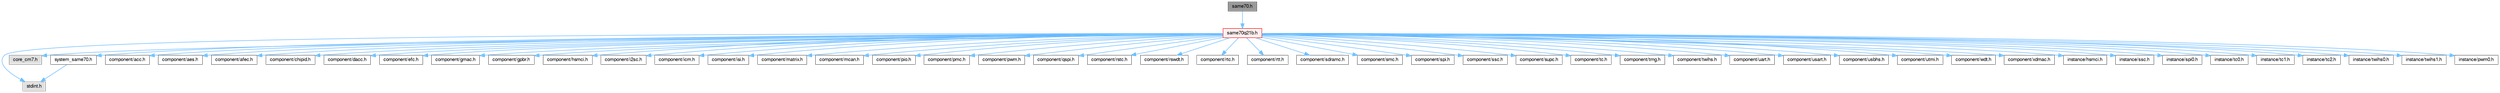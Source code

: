 digraph "same70.h"
{
 // LATEX_PDF_SIZE
  bgcolor="transparent";
  edge [fontname=FreeSans,fontsize=10,labelfontname=FreeSans,labelfontsize=10];
  node [fontname=FreeSans,fontsize=10,shape=box,height=0.2,width=0.4];
  Node1 [label="same70.h",height=0.2,width=0.4,color="gray40", fillcolor="grey60", style="filled", fontcolor="black",tooltip="Copyright (c) 2015-2018 Microchip Technology Inc."];
  Node1 -> Node2 [color="steelblue1",style="solid"];
  Node2 [label="same70q21b.h",height=0.2,width=0.4,color="red", fillcolor="#FFF0F0", style="filled",URL="$same70q21b_8h.html",tooltip="Copyright (c) 2017-2019 Microchip Technology Inc."];
  Node2 -> Node3 [color="steelblue1",style="solid"];
  Node3 [label="stdint.h",height=0.2,width=0.4,color="grey60", fillcolor="#E0E0E0", style="filled",tooltip=" "];
  Node2 -> Node4 [color="steelblue1",style="solid"];
  Node4 [label="core_cm7.h",height=0.2,width=0.4,color="grey60", fillcolor="#E0E0E0", style="filled",tooltip=" "];
  Node2 -> Node5 [color="steelblue1",style="solid"];
  Node5 [label="system_same70.h",height=0.2,width=0.4,color="grey40", fillcolor="white", style="filled",URL="$system__same70_8h.html",tooltip="Copyright (c) 2015-2018 Microchip Technology Inc."];
  Node5 -> Node3 [color="steelblue1",style="solid"];
  Node2 -> Node6 [color="steelblue1",style="solid"];
  Node6 [label="component/acc.h",height=0.2,width=0.4,color="grey40", fillcolor="white", style="filled",URL="$component_2acc_8h.html",tooltip="Copyright (c) 2015-2018 Microchip Technology Inc."];
  Node2 -> Node7 [color="steelblue1",style="solid"];
  Node7 [label="component/aes.h",height=0.2,width=0.4,color="grey40", fillcolor="white", style="filled",URL="$component_2aes_8h.html",tooltip="Copyright (c) 2015-2018 Microchip Technology Inc."];
  Node2 -> Node8 [color="steelblue1",style="solid"];
  Node8 [label="component/afec.h",height=0.2,width=0.4,color="grey40", fillcolor="white", style="filled",URL="$afec_8h.html",tooltip="Copyright (c) 2015-2018 Microchip Technology Inc."];
  Node2 -> Node9 [color="steelblue1",style="solid"];
  Node9 [label="component/chipid.h",height=0.2,width=0.4,color="grey40", fillcolor="white", style="filled",URL="$component_2chipid_8h.html",tooltip="Copyright (c) 2015-2018 Microchip Technology Inc."];
  Node2 -> Node10 [color="steelblue1",style="solid"];
  Node10 [label="component/dacc.h",height=0.2,width=0.4,color="grey40", fillcolor="white", style="filled",URL="$component_2dacc_8h.html",tooltip="Copyright (c) 2015-2018 Microchip Technology Inc."];
  Node2 -> Node11 [color="steelblue1",style="solid"];
  Node11 [label="component/efc.h",height=0.2,width=0.4,color="grey40", fillcolor="white", style="filled",URL="$utils_2cmsis_2same70_2include_2component_2efc_8h.html",tooltip="Copyright (c) 2015-2018 Microchip Technology Inc."];
  Node2 -> Node12 [color="steelblue1",style="solid"];
  Node12 [label="component/gmac.h",height=0.2,width=0.4,color="grey40", fillcolor="white", style="filled",URL="$component_2gmac_8h.html",tooltip="Copyright (c) 2015-2018 Microchip Technology Inc."];
  Node2 -> Node13 [color="steelblue1",style="solid"];
  Node13 [label="component/gpbr.h",height=0.2,width=0.4,color="grey40", fillcolor="white", style="filled",URL="$component_2gpbr_8h.html",tooltip="Copyright (c) 2015-2018 Microchip Technology Inc."];
  Node2 -> Node14 [color="steelblue1",style="solid"];
  Node14 [label="component/hsmci.h",height=0.2,width=0.4,color="grey40", fillcolor="white", style="filled",URL="$component_2hsmci_8h.html",tooltip="Copyright (c) 2015-2018 Microchip Technology Inc."];
  Node2 -> Node15 [color="steelblue1",style="solid"];
  Node15 [label="component/i2sc.h",height=0.2,width=0.4,color="grey40", fillcolor="white", style="filled",URL="$i2sc_8h.html",tooltip="Copyright (c) 2017-2018 Microchip Technology Inc."];
  Node2 -> Node16 [color="steelblue1",style="solid"];
  Node16 [label="component/icm.h",height=0.2,width=0.4,color="grey40", fillcolor="white", style="filled",URL="$component_2icm_8h.html",tooltip="Copyright (c) 2015-2018 Microchip Technology Inc."];
  Node2 -> Node17 [color="steelblue1",style="solid"];
  Node17 [label="component/isi.h",height=0.2,width=0.4,color="grey40", fillcolor="white", style="filled",URL="$component_2isi_8h.html",tooltip="Copyright (c) 2015-2018 Microchip Technology Inc."];
  Node2 -> Node18 [color="steelblue1",style="solid"];
  Node18 [label="component/matrix.h",height=0.2,width=0.4,color="grey40", fillcolor="white", style="filled",URL="$component_2matrix_8h.html",tooltip="Copyright (c) 2015-2018 Microchip Technology Inc."];
  Node2 -> Node19 [color="steelblue1",style="solid"];
  Node19 [label="component/mcan.h",height=0.2,width=0.4,color="grey40", fillcolor="white", style="filled",URL="$mcan_8h.html",tooltip="Copyright (c) 2015-2018 Microchip Technology Inc."];
  Node2 -> Node20 [color="steelblue1",style="solid"];
  Node20 [label="component/pio.h",height=0.2,width=0.4,color="grey40", fillcolor="white", style="filled",URL="$utils_2cmsis_2same70_2include_2component_2pio_8h.html",tooltip="Copyright (c) 2015-2018 Microchip Technology Inc."];
  Node2 -> Node21 [color="steelblue1",style="solid"];
  Node21 [label="component/pmc.h",height=0.2,width=0.4,color="grey40", fillcolor="white", style="filled",URL="$utils_2cmsis_2same70_2include_2component_2pmc_8h.html",tooltip="Copyright (c) 2015-2018 Microchip Technology Inc."];
  Node2 -> Node22 [color="steelblue1",style="solid"];
  Node22 [label="component/pwm.h",height=0.2,width=0.4,color="grey40", fillcolor="white", style="filled",URL="$pwm_8h.html",tooltip="Copyright (c) 2015-2018 Microchip Technology Inc."];
  Node2 -> Node23 [color="steelblue1",style="solid"];
  Node23 [label="component/qspi.h",height=0.2,width=0.4,color="grey40", fillcolor="white", style="filled",URL="$component_2qspi_8h.html",tooltip="Copyright (c) 2015-2018 Microchip Technology Inc."];
  Node2 -> Node24 [color="steelblue1",style="solid"];
  Node24 [label="component/rstc.h",height=0.2,width=0.4,color="grey40", fillcolor="white", style="filled",URL="$component_2rstc_8h.html",tooltip="Copyright (c) 2015-2018 Microchip Technology Inc."];
  Node2 -> Node25 [color="steelblue1",style="solid"];
  Node25 [label="component/rswdt.h",height=0.2,width=0.4,color="grey40", fillcolor="white", style="filled",URL="$component_2rswdt_8h.html",tooltip="Copyright (c) 2015-2018 Microchip Technology Inc."];
  Node2 -> Node26 [color="steelblue1",style="solid"];
  Node26 [label="component/rtc.h",height=0.2,width=0.4,color="grey40", fillcolor="white", style="filled",URL="$component_2rtc_8h.html",tooltip="Copyright (c) 2015-2018 Microchip Technology Inc."];
  Node2 -> Node27 [color="steelblue1",style="solid"];
  Node27 [label="component/rtt.h",height=0.2,width=0.4,color="grey40", fillcolor="white", style="filled",URL="$utils_2cmsis_2same70_2include_2component_2rtt_8h.html",tooltip="Copyright (c) 2015-2018 Microchip Technology Inc."];
  Node2 -> Node28 [color="steelblue1",style="solid"];
  Node28 [label="component/sdramc.h",height=0.2,width=0.4,color="grey40", fillcolor="white", style="filled",URL="$component_2sdramc_8h.html",tooltip="Copyright (c) 2015-2018 Microchip Technology Inc."];
  Node2 -> Node29 [color="steelblue1",style="solid"];
  Node29 [label="component/smc.h",height=0.2,width=0.4,color="grey40", fillcolor="white", style="filled",URL="$component_2smc_8h.html",tooltip="Copyright (c) 2015-2018 Microchip Technology Inc."];
  Node2 -> Node30 [color="steelblue1",style="solid"];
  Node30 [label="component/spi.h",height=0.2,width=0.4,color="grey40", fillcolor="white", style="filled",URL="$utils_2cmsis_2same70_2include_2component_2spi_8h.html",tooltip="Copyright (c) 2015-2018 Microchip Technology Inc."];
  Node2 -> Node31 [color="steelblue1",style="solid"];
  Node31 [label="component/ssc.h",height=0.2,width=0.4,color="grey40", fillcolor="white", style="filled",URL="$component_2ssc_8h.html",tooltip="Copyright (c) 2015-2018 Microchip Technology Inc."];
  Node2 -> Node32 [color="steelblue1",style="solid"];
  Node32 [label="component/supc.h",height=0.2,width=0.4,color="grey40", fillcolor="white", style="filled",URL="$component_2supc_8h.html",tooltip="Copyright (c) 2015-2018 Microchip Technology Inc."];
  Node2 -> Node33 [color="steelblue1",style="solid"];
  Node33 [label="component/tc.h",height=0.2,width=0.4,color="grey40", fillcolor="white", style="filled",URL="$tc_8h.html",tooltip="Copyright (c) 2015-2018 Microchip Technology Inc."];
  Node2 -> Node34 [color="steelblue1",style="solid"];
  Node34 [label="component/trng.h",height=0.2,width=0.4,color="grey40", fillcolor="white", style="filled",URL="$component_2trng_8h.html",tooltip="Copyright (c) 2015-2018 Microchip Technology Inc."];
  Node2 -> Node35 [color="steelblue1",style="solid"];
  Node35 [label="component/twihs.h",height=0.2,width=0.4,color="grey40", fillcolor="white", style="filled",URL="$utils_2cmsis_2same70_2include_2component_2twihs_8h.html",tooltip="Copyright (c) 2015-2018 Microchip Technology Inc."];
  Node2 -> Node36 [color="steelblue1",style="solid"];
  Node36 [label="component/uart.h",height=0.2,width=0.4,color="grey40", fillcolor="white", style="filled",URL="$utils_2cmsis_2same70_2include_2component_2uart_8h.html",tooltip="Copyright (c) 2015-2018 Microchip Technology Inc."];
  Node2 -> Node37 [color="steelblue1",style="solid"];
  Node37 [label="component/usart.h",height=0.2,width=0.4,color="grey40", fillcolor="white", style="filled",URL="$utils_2cmsis_2same70_2include_2component_2usart_8h.html",tooltip="Copyright (c) 2015-2018 Microchip Technology Inc."];
  Node2 -> Node38 [color="steelblue1",style="solid"];
  Node38 [label="component/usbhs.h",height=0.2,width=0.4,color="grey40", fillcolor="white", style="filled",URL="$component_2usbhs_8h.html",tooltip="Copyright (c) 2015-2018 Microchip Technology Inc."];
  Node2 -> Node39 [color="steelblue1",style="solid"];
  Node39 [label="component/utmi.h",height=0.2,width=0.4,color="grey40", fillcolor="white", style="filled",URL="$component_2utmi_8h.html",tooltip="Copyright (c) 2015-2018 Microchip Technology Inc."];
  Node2 -> Node40 [color="steelblue1",style="solid"];
  Node40 [label="component/wdt.h",height=0.2,width=0.4,color="grey40", fillcolor="white", style="filled",URL="$component_2wdt_8h.html",tooltip="Copyright (c) 2015-2018 Microchip Technology Inc."];
  Node2 -> Node41 [color="steelblue1",style="solid"];
  Node41 [label="component/xdmac.h",height=0.2,width=0.4,color="grey40", fillcolor="white", style="filled",URL="$component_2xdmac_8h.html",tooltip="Copyright (c) 2015-2018 Microchip Technology Inc."];
  Node2 -> Node42 [color="steelblue1",style="solid"];
  Node42 [label="instance/hsmci.h",height=0.2,width=0.4,color="grey40", fillcolor="white", style="filled",URL="$instance_2hsmci_8h.html",tooltip="Copyright (c) 2015-2018 Microchip Technology Inc."];
  Node2 -> Node43 [color="steelblue1",style="solid"];
  Node43 [label="instance/ssc.h",height=0.2,width=0.4,color="grey40", fillcolor="white", style="filled",URL="$instance_2ssc_8h.html",tooltip="Copyright (c) 2015-2018 Microchip Technology Inc."];
  Node2 -> Node44 [color="steelblue1",style="solid"];
  Node44 [label="instance/spi0.h",height=0.2,width=0.4,color="grey40", fillcolor="white", style="filled",URL="$spi0_8h.html",tooltip="Copyright (c) 2015-2018 Microchip Technology Inc."];
  Node2 -> Node45 [color="steelblue1",style="solid"];
  Node45 [label="instance/tc0.h",height=0.2,width=0.4,color="grey40", fillcolor="white", style="filled",URL="$tc0_8h.html",tooltip="Copyright (c) 2015-2018 Microchip Technology Inc."];
  Node2 -> Node46 [color="steelblue1",style="solid"];
  Node46 [label="instance/tc1.h",height=0.2,width=0.4,color="grey40", fillcolor="white", style="filled",URL="$tc1_8h.html",tooltip="Copyright (c) 2015-2018 Microchip Technology Inc."];
  Node2 -> Node47 [color="steelblue1",style="solid"];
  Node47 [label="instance/tc2.h",height=0.2,width=0.4,color="grey40", fillcolor="white", style="filled",URL="$tc2_8h.html",tooltip="Copyright (c) 2015-2018 Microchip Technology Inc."];
  Node2 -> Node48 [color="steelblue1",style="solid"];
  Node48 [label="instance/twihs0.h",height=0.2,width=0.4,color="grey40", fillcolor="white", style="filled",URL="$twihs0_8h.html",tooltip="Copyright (c) 2015-2018 Microchip Technology Inc."];
  Node2 -> Node49 [color="steelblue1",style="solid"];
  Node49 [label="instance/twihs1.h",height=0.2,width=0.4,color="grey40", fillcolor="white", style="filled",URL="$twihs1_8h.html",tooltip="Copyright (c) 2015-2018 Microchip Technology Inc."];
  Node2 -> Node50 [color="steelblue1",style="solid"];
  Node50 [label="instance/pwm0.h",height=0.2,width=0.4,color="grey40", fillcolor="white", style="filled",URL="$pwm0_8h.html",tooltip="Copyright (c) 2015-2018 Microchip Technology Inc."];
}
